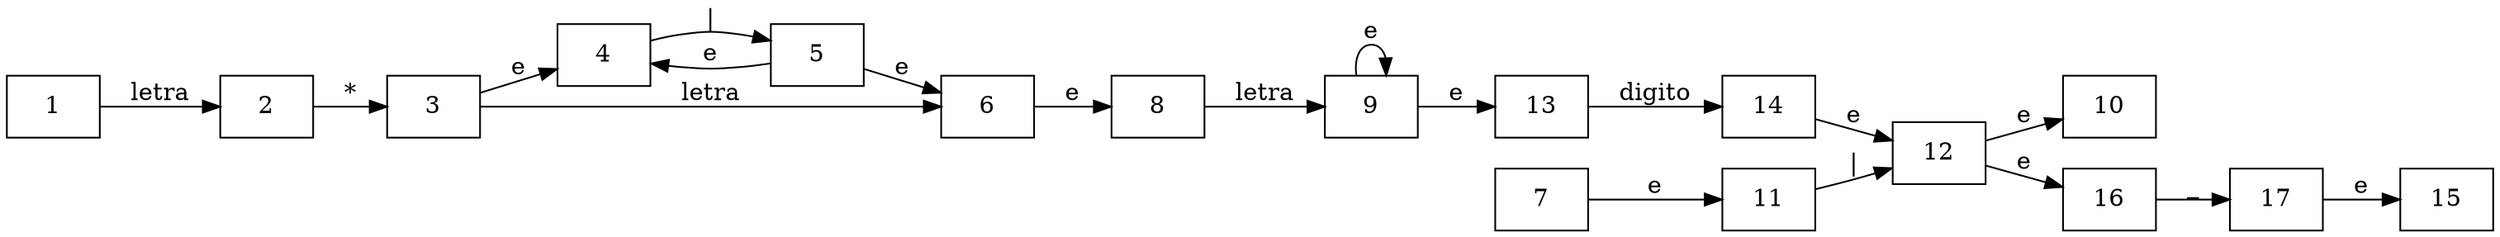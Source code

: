 digraph G{
rankdir=LR
node[shape=box];
"1" -> "2"[label="letra"];

"2" -> "3"[label="*"];

"3" -> "4"[label="e"];

"4" -> "5"[label="|"];

"5" -> "6"[label="e"];

"5" -> "4"[label="e"];

"3" -> "6"[label="letra"];

"6" -> "8"[label="e"];

"8" -> "9"[label="letra"];

"9" -> "9"[label="e"];

"7" -> "11"[label="e"];

"11" -> "12"[label="|"];

"12" -> "10"[label="e"];

"9" -> "13"[label="e"];

"13" -> "14"[label="digito"];

"14" -> "12"[label="e"];

"12" -> "16"[label="e"];

"16" -> "17"[label="_"];

"17" -> "15"[label="e"];



}


